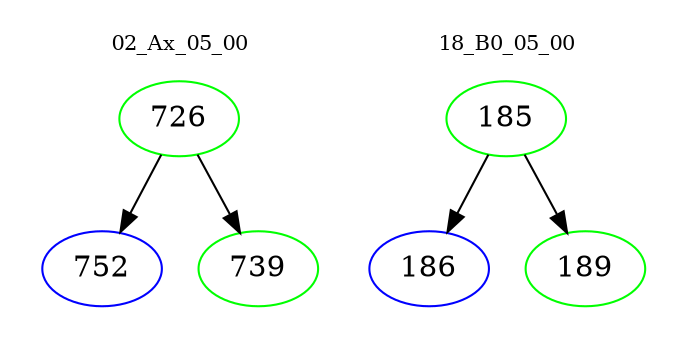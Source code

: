 digraph{
subgraph cluster_0 {
color = white
label = "02_Ax_05_00";
fontsize=10;
T0_726 [label="726", color="green"]
T0_726 -> T0_752 [color="black"]
T0_752 [label="752", color="blue"]
T0_726 -> T0_739 [color="black"]
T0_739 [label="739", color="green"]
}
subgraph cluster_1 {
color = white
label = "18_B0_05_00";
fontsize=10;
T1_185 [label="185", color="green"]
T1_185 -> T1_186 [color="black"]
T1_186 [label="186", color="blue"]
T1_185 -> T1_189 [color="black"]
T1_189 [label="189", color="green"]
}
}
